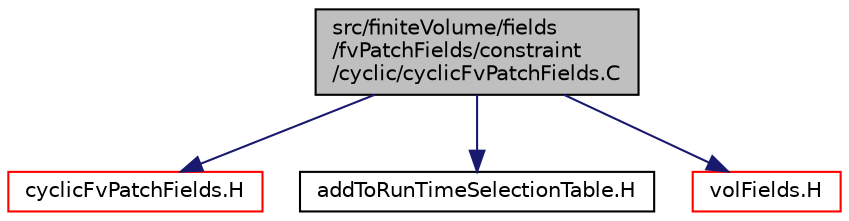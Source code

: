 digraph "src/finiteVolume/fields/fvPatchFields/constraint/cyclic/cyclicFvPatchFields.C"
{
  bgcolor="transparent";
  edge [fontname="Helvetica",fontsize="10",labelfontname="Helvetica",labelfontsize="10"];
  node [fontname="Helvetica",fontsize="10",shape=record];
  Node0 [label="src/finiteVolume/fields\l/fvPatchFields/constraint\l/cyclic/cyclicFvPatchFields.C",height=0.2,width=0.4,color="black", fillcolor="grey75", style="filled", fontcolor="black"];
  Node0 -> Node1 [color="midnightblue",fontsize="10",style="solid",fontname="Helvetica"];
  Node1 [label="cyclicFvPatchFields.H",height=0.2,width=0.4,color="red",URL="$a01697.html"];
  Node0 -> Node230 [color="midnightblue",fontsize="10",style="solid",fontname="Helvetica"];
  Node230 [label="addToRunTimeSelectionTable.H",height=0.2,width=0.4,color="black",URL="$a09989.html",tooltip="Macros for easy insertion into run-time selection tables. "];
  Node0 -> Node231 [color="midnightblue",fontsize="10",style="solid",fontname="Helvetica"];
  Node231 [label="volFields.H",height=0.2,width=0.4,color="red",URL="$a02912.html"];
}
